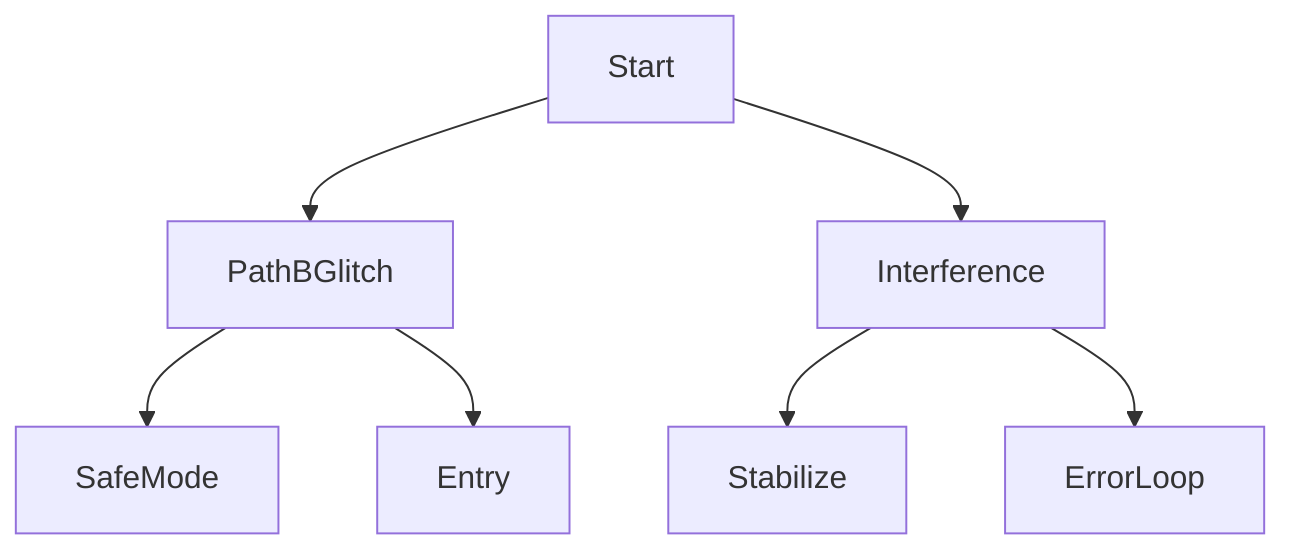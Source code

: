 graph TD
  Start --> PathBGlitch
  Start --> Interference
  PathBGlitch --> SafeMode
  PathBGlitch --> Entry
  Interference --> Stabilize
  Interference --> ErrorLoop